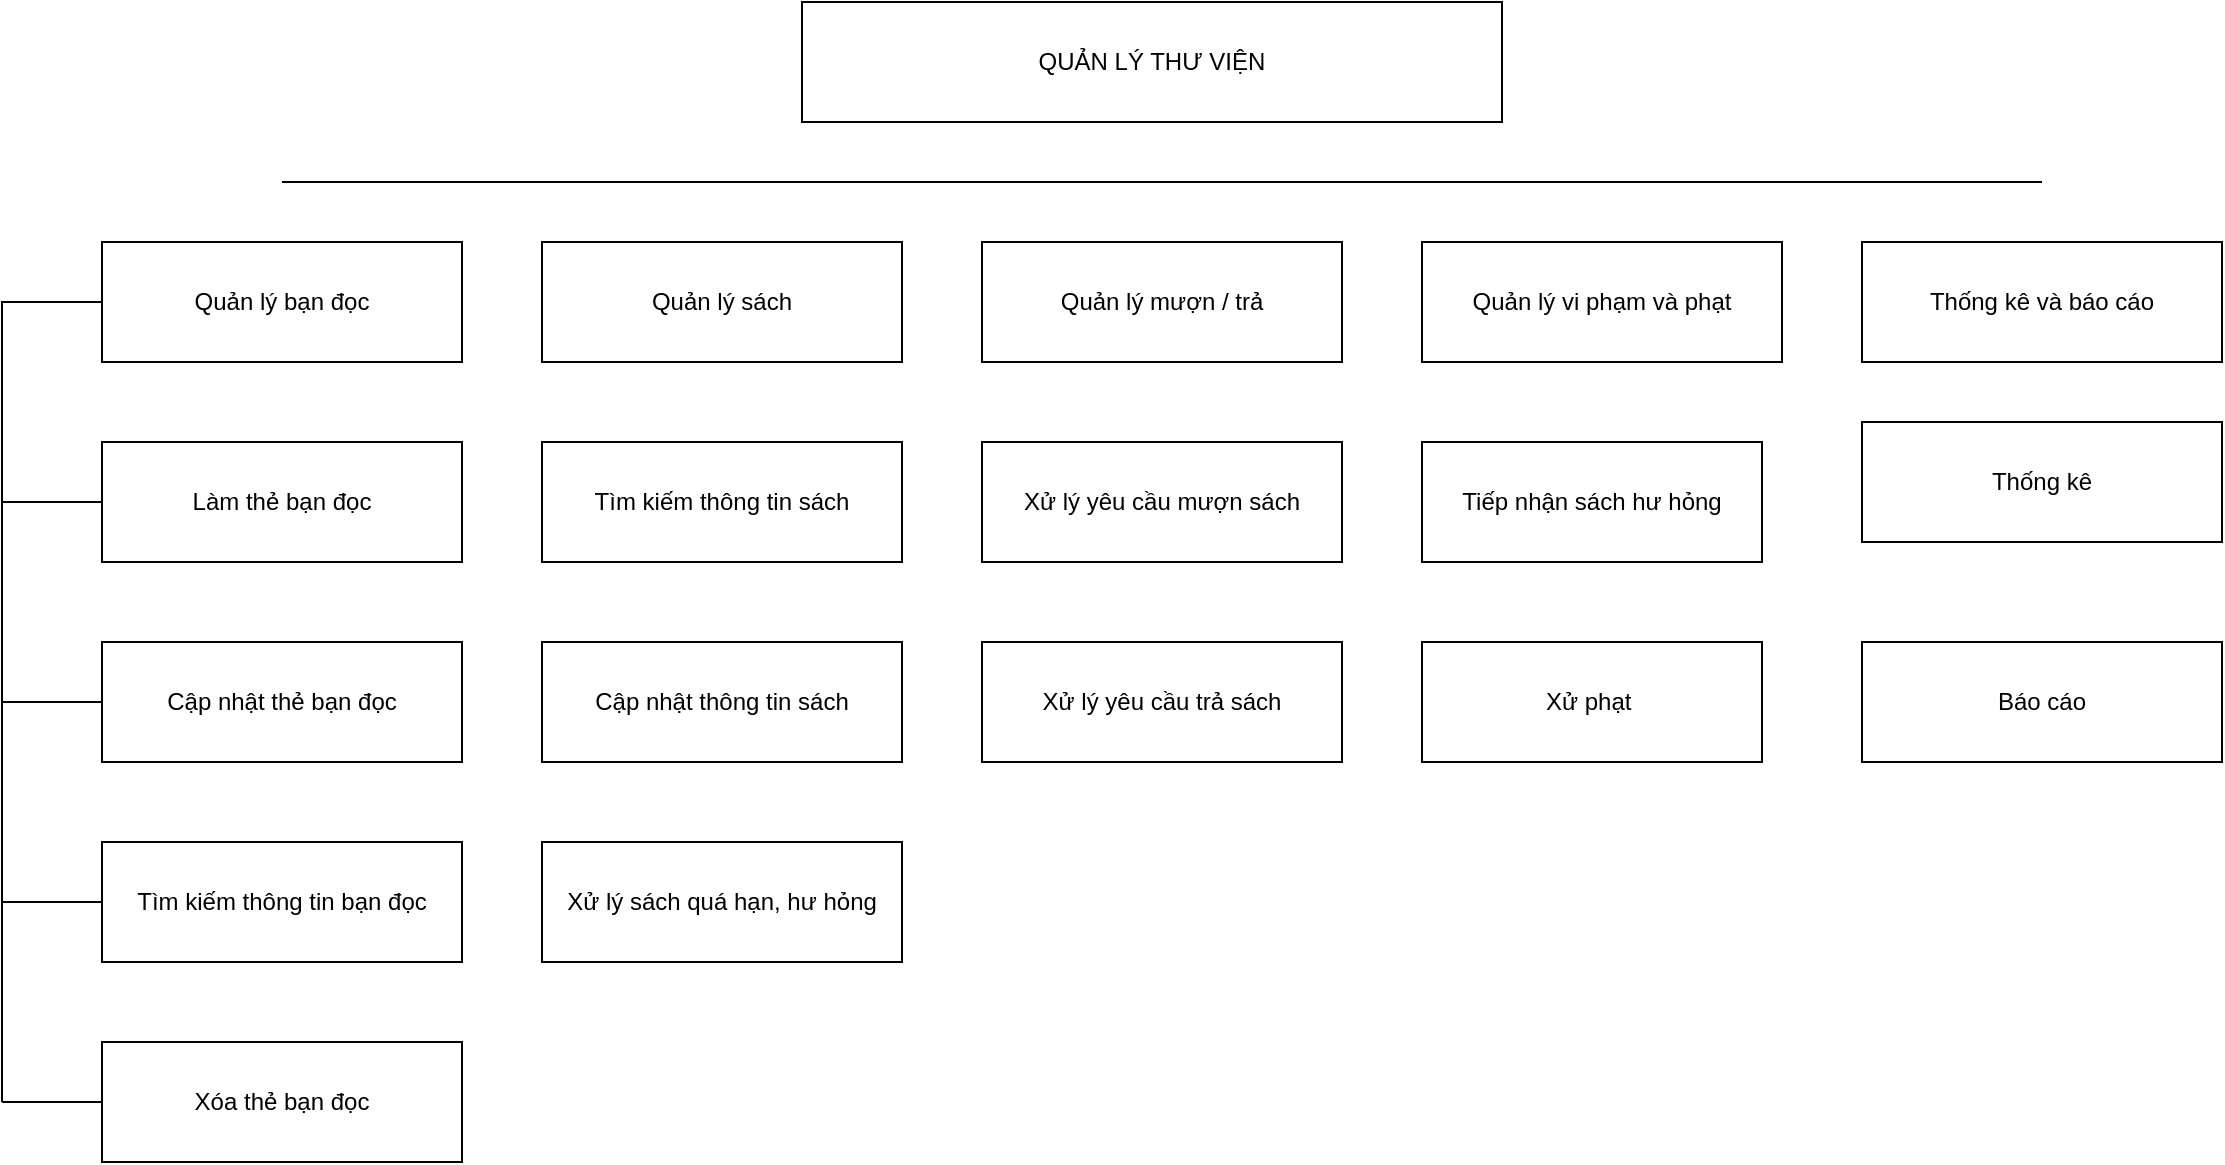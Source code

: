 <mxfile version="26.0.16">
  <diagram name="Trang-1" id="1XFHpcekjJdeE8bqnlt8">
    <mxGraphModel dx="2053" dy="665" grid="1" gridSize="10" guides="1" tooltips="1" connect="1" arrows="1" fold="1" page="1" pageScale="1" pageWidth="827" pageHeight="1169" math="0" shadow="0">
      <root>
        <mxCell id="0" />
        <mxCell id="1" parent="0" />
        <mxCell id="JJnxF_5oPg-3WOcQUH46-1" value="QUẢN LÝ THƯ VIỆN" style="rounded=0;whiteSpace=wrap;html=1;" vertex="1" parent="1">
          <mxGeometry x="380" y="70" width="350" height="60" as="geometry" />
        </mxCell>
        <mxCell id="JJnxF_5oPg-3WOcQUH46-2" value="Thống kê và báo cáo" style="rounded=0;whiteSpace=wrap;html=1;" vertex="1" parent="1">
          <mxGeometry x="910" y="190" width="180" height="60" as="geometry" />
        </mxCell>
        <mxCell id="JJnxF_5oPg-3WOcQUH46-3" value="Quản lý vi phạm và phạt" style="rounded=0;whiteSpace=wrap;html=1;" vertex="1" parent="1">
          <mxGeometry x="690" y="190" width="180" height="60" as="geometry" />
        </mxCell>
        <mxCell id="JJnxF_5oPg-3WOcQUH46-4" value="Quản lý mượn / trả" style="rounded=0;whiteSpace=wrap;html=1;" vertex="1" parent="1">
          <mxGeometry x="470" y="190" width="180" height="60" as="geometry" />
        </mxCell>
        <mxCell id="JJnxF_5oPg-3WOcQUH46-5" value="Quản lý sách" style="rounded=0;whiteSpace=wrap;html=1;" vertex="1" parent="1">
          <mxGeometry x="250" y="190" width="180" height="60" as="geometry" />
        </mxCell>
        <mxCell id="JJnxF_5oPg-3WOcQUH46-6" value="Quản lý bạn đọc" style="rounded=0;whiteSpace=wrap;html=1;" vertex="1" parent="1">
          <mxGeometry x="30" y="190" width="180" height="60" as="geometry" />
        </mxCell>
        <mxCell id="JJnxF_5oPg-3WOcQUH46-8" value="Tìm kiếm thông tin bạn đọc" style="rounded=0;whiteSpace=wrap;html=1;" vertex="1" parent="1">
          <mxGeometry x="30" y="490" width="180" height="60" as="geometry" />
        </mxCell>
        <mxCell id="JJnxF_5oPg-3WOcQUH46-9" value="Cập nhật thẻ bạn đọc" style="rounded=0;whiteSpace=wrap;html=1;" vertex="1" parent="1">
          <mxGeometry x="30" y="390" width="180" height="60" as="geometry" />
        </mxCell>
        <mxCell id="JJnxF_5oPg-3WOcQUH46-10" value="Làm thẻ bạn đọc" style="rounded=0;whiteSpace=wrap;html=1;" vertex="1" parent="1">
          <mxGeometry x="30" y="290" width="180" height="60" as="geometry" />
        </mxCell>
        <mxCell id="JJnxF_5oPg-3WOcQUH46-11" value="Xóa thẻ bạn đọc" style="rounded=0;whiteSpace=wrap;html=1;" vertex="1" parent="1">
          <mxGeometry x="30" y="590" width="180" height="60" as="geometry" />
        </mxCell>
        <mxCell id="JJnxF_5oPg-3WOcQUH46-12" value="Xử lý sách quá hạn, hư hỏng" style="rounded=0;whiteSpace=wrap;html=1;" vertex="1" parent="1">
          <mxGeometry x="250" y="490" width="180" height="60" as="geometry" />
        </mxCell>
        <mxCell id="JJnxF_5oPg-3WOcQUH46-13" value="Cập nhật thông tin sách" style="rounded=0;whiteSpace=wrap;html=1;" vertex="1" parent="1">
          <mxGeometry x="250" y="390" width="180" height="60" as="geometry" />
        </mxCell>
        <mxCell id="JJnxF_5oPg-3WOcQUH46-14" value="Tìm kiếm thông tin sách" style="rounded=0;whiteSpace=wrap;html=1;" vertex="1" parent="1">
          <mxGeometry x="250" y="290" width="180" height="60" as="geometry" />
        </mxCell>
        <mxCell id="JJnxF_5oPg-3WOcQUH46-15" value="Xử lý yêu cầu trả sách" style="rounded=0;whiteSpace=wrap;html=1;" vertex="1" parent="1">
          <mxGeometry x="470" y="390" width="180" height="60" as="geometry" />
        </mxCell>
        <mxCell id="JJnxF_5oPg-3WOcQUH46-16" value="Xử lý yêu cầu mượn sách" style="rounded=0;whiteSpace=wrap;html=1;" vertex="1" parent="1">
          <mxGeometry x="470" y="290" width="180" height="60" as="geometry" />
        </mxCell>
        <mxCell id="JJnxF_5oPg-3WOcQUH46-17" value="Báo cáo" style="rounded=0;whiteSpace=wrap;html=1;" vertex="1" parent="1">
          <mxGeometry x="910" y="390" width="180" height="60" as="geometry" />
        </mxCell>
        <mxCell id="JJnxF_5oPg-3WOcQUH46-18" value="Thống kê" style="rounded=0;whiteSpace=wrap;html=1;" vertex="1" parent="1">
          <mxGeometry x="910" y="280" width="180" height="60" as="geometry" />
        </mxCell>
        <mxCell id="JJnxF_5oPg-3WOcQUH46-19" value="Tiếp nhận sách hư hỏng" style="whiteSpace=wrap;html=1;" vertex="1" parent="1">
          <mxGeometry x="690" y="290" width="170" height="60" as="geometry" />
        </mxCell>
        <mxCell id="JJnxF_5oPg-3WOcQUH46-20" value="Xử phạt&amp;nbsp;" style="whiteSpace=wrap;html=1;" vertex="1" parent="1">
          <mxGeometry x="690" y="390" width="170" height="60" as="geometry" />
        </mxCell>
        <mxCell id="JJnxF_5oPg-3WOcQUH46-26" value="" style="endArrow=none;html=1;rounded=0;" edge="1" parent="1">
          <mxGeometry width="50" height="50" relative="1" as="geometry">
            <mxPoint x="120" y="160" as="sourcePoint" />
            <mxPoint x="1000" y="160" as="targetPoint" />
            <Array as="points" />
          </mxGeometry>
        </mxCell>
        <mxCell id="JJnxF_5oPg-3WOcQUH46-27" value="" style="endArrow=none;html=1;rounded=0;" edge="1" parent="1">
          <mxGeometry width="50" height="50" relative="1" as="geometry">
            <mxPoint x="-20" y="225" as="sourcePoint" />
            <mxPoint x="-20" y="620" as="targetPoint" />
            <Array as="points" />
          </mxGeometry>
        </mxCell>
        <mxCell id="JJnxF_5oPg-3WOcQUH46-28" value="" style="endArrow=none;html=1;rounded=0;entryX=0;entryY=0.5;entryDx=0;entryDy=0;" edge="1" parent="1" target="JJnxF_5oPg-3WOcQUH46-6">
          <mxGeometry width="50" height="50" relative="1" as="geometry">
            <mxPoint x="-20" y="250" as="sourcePoint" />
            <mxPoint x="70" y="180" as="targetPoint" />
            <Array as="points">
              <mxPoint x="-20" y="220" />
            </Array>
          </mxGeometry>
        </mxCell>
        <mxCell id="JJnxF_5oPg-3WOcQUH46-29" value="" style="endArrow=none;html=1;rounded=0;entryX=0;entryY=0.5;entryDx=0;entryDy=0;" edge="1" parent="1" target="JJnxF_5oPg-3WOcQUH46-10">
          <mxGeometry width="50" height="50" relative="1" as="geometry">
            <mxPoint x="-20" y="320" as="sourcePoint" />
            <mxPoint x="40" y="230" as="targetPoint" />
            <Array as="points" />
          </mxGeometry>
        </mxCell>
        <mxCell id="JJnxF_5oPg-3WOcQUH46-30" value="" style="endArrow=none;html=1;rounded=0;" edge="1" parent="1">
          <mxGeometry width="50" height="50" relative="1" as="geometry">
            <mxPoint x="30" y="420" as="sourcePoint" />
            <mxPoint x="30" y="420" as="targetPoint" />
            <Array as="points">
              <mxPoint x="-20" y="420" />
            </Array>
          </mxGeometry>
        </mxCell>
        <mxCell id="JJnxF_5oPg-3WOcQUH46-32" value="" style="endArrow=none;html=1;rounded=0;exitX=0;exitY=0.5;exitDx=0;exitDy=0;" edge="1" parent="1" source="JJnxF_5oPg-3WOcQUH46-8">
          <mxGeometry width="50" height="50" relative="1" as="geometry">
            <mxPoint x="520" y="420" as="sourcePoint" />
            <mxPoint x="30" y="520" as="targetPoint" />
            <Array as="points">
              <mxPoint x="-20" y="520" />
            </Array>
          </mxGeometry>
        </mxCell>
        <mxCell id="JJnxF_5oPg-3WOcQUH46-58" value="" style="endArrow=none;html=1;rounded=0;entryX=0;entryY=0.5;entryDx=0;entryDy=0;exitX=0;exitY=0.5;exitDx=0;exitDy=0;" edge="1" parent="1" source="JJnxF_5oPg-3WOcQUH46-11" target="JJnxF_5oPg-3WOcQUH46-11">
          <mxGeometry width="50" height="50" relative="1" as="geometry">
            <mxPoint x="40" y="430" as="sourcePoint" />
            <mxPoint x="40" y="430" as="targetPoint" />
            <Array as="points">
              <mxPoint x="-20" y="620" />
            </Array>
          </mxGeometry>
        </mxCell>
      </root>
    </mxGraphModel>
  </diagram>
</mxfile>
